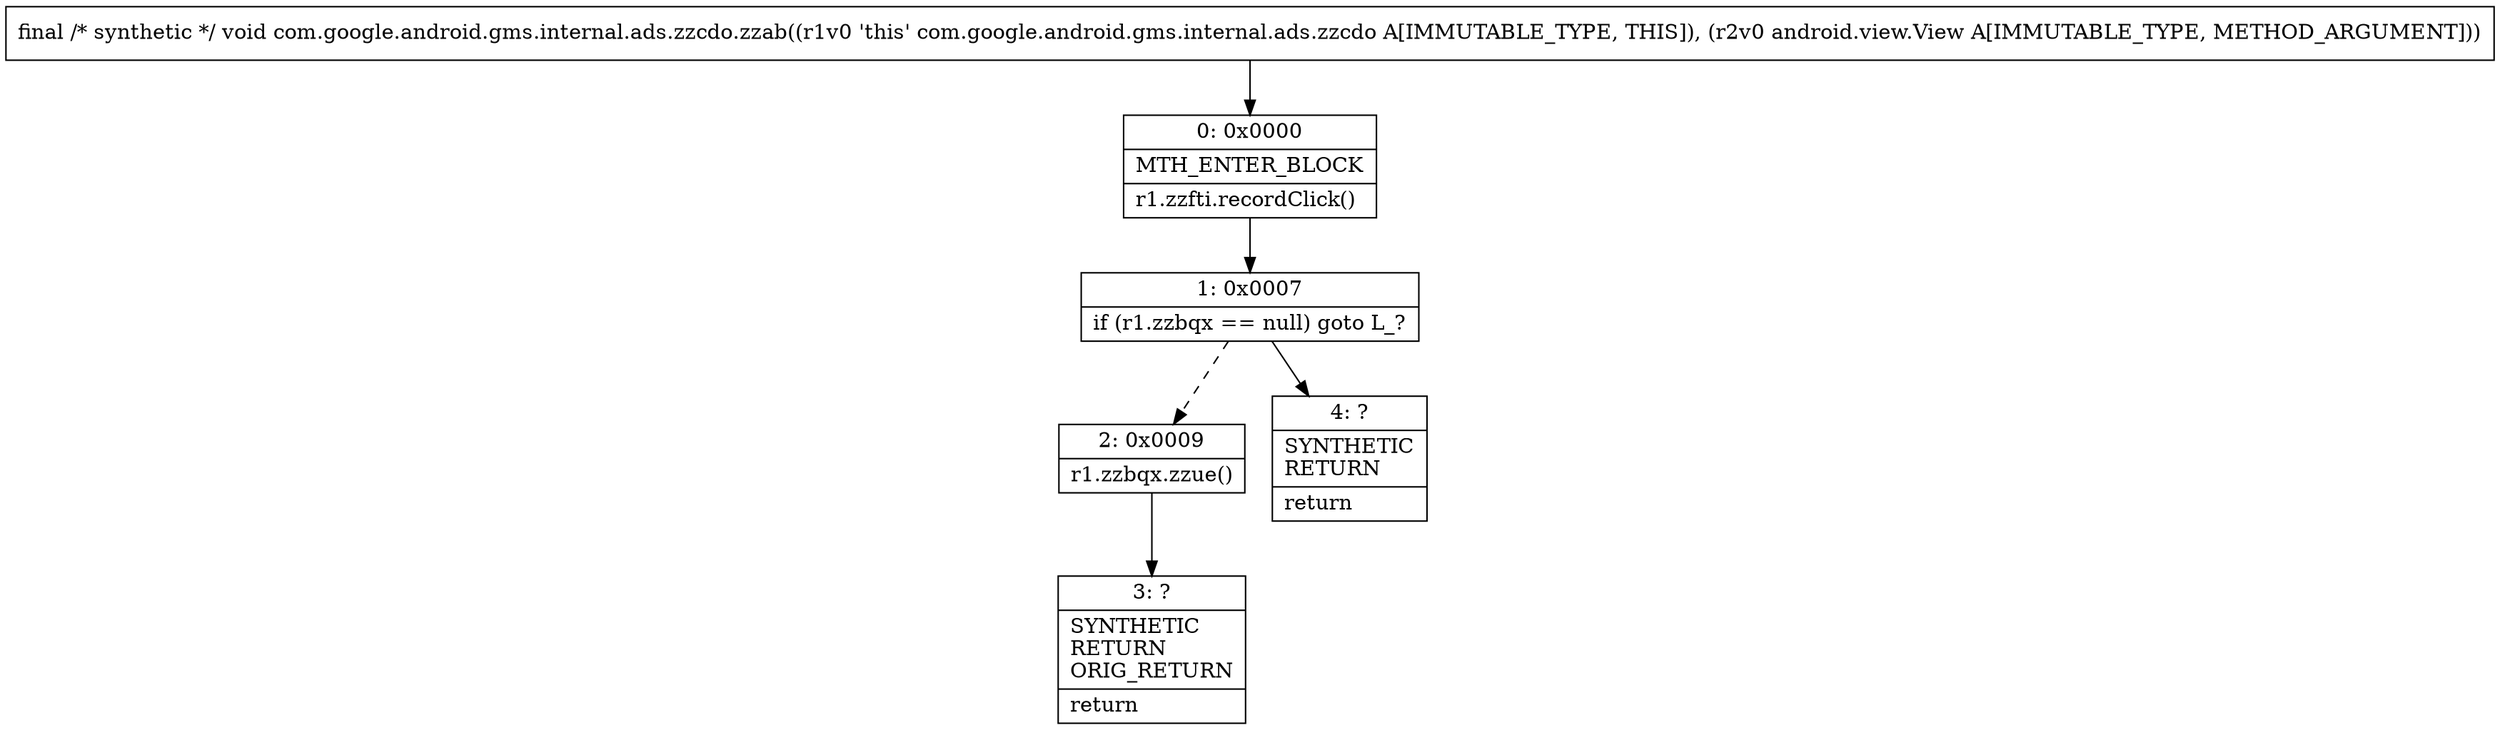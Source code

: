 digraph "CFG forcom.google.android.gms.internal.ads.zzcdo.zzab(Landroid\/view\/View;)V" {
Node_0 [shape=record,label="{0\:\ 0x0000|MTH_ENTER_BLOCK\l|r1.zzfti.recordClick()\l}"];
Node_1 [shape=record,label="{1\:\ 0x0007|if (r1.zzbqx == null) goto L_?\l}"];
Node_2 [shape=record,label="{2\:\ 0x0009|r1.zzbqx.zzue()\l}"];
Node_3 [shape=record,label="{3\:\ ?|SYNTHETIC\lRETURN\lORIG_RETURN\l|return\l}"];
Node_4 [shape=record,label="{4\:\ ?|SYNTHETIC\lRETURN\l|return\l}"];
MethodNode[shape=record,label="{final \/* synthetic *\/ void com.google.android.gms.internal.ads.zzcdo.zzab((r1v0 'this' com.google.android.gms.internal.ads.zzcdo A[IMMUTABLE_TYPE, THIS]), (r2v0 android.view.View A[IMMUTABLE_TYPE, METHOD_ARGUMENT])) }"];
MethodNode -> Node_0;
Node_0 -> Node_1;
Node_1 -> Node_2[style=dashed];
Node_1 -> Node_4;
Node_2 -> Node_3;
}

